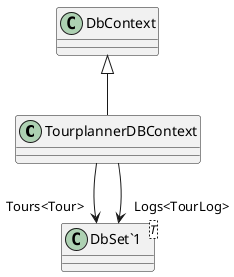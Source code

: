 @startuml
class TourplannerDBContext {
}
class "DbSet`1"<T> {
}
DbContext <|-- TourplannerDBContext
TourplannerDBContext --> "Tours<Tour>" "DbSet`1"
TourplannerDBContext --> "Logs<TourLog>" "DbSet`1"
@enduml
